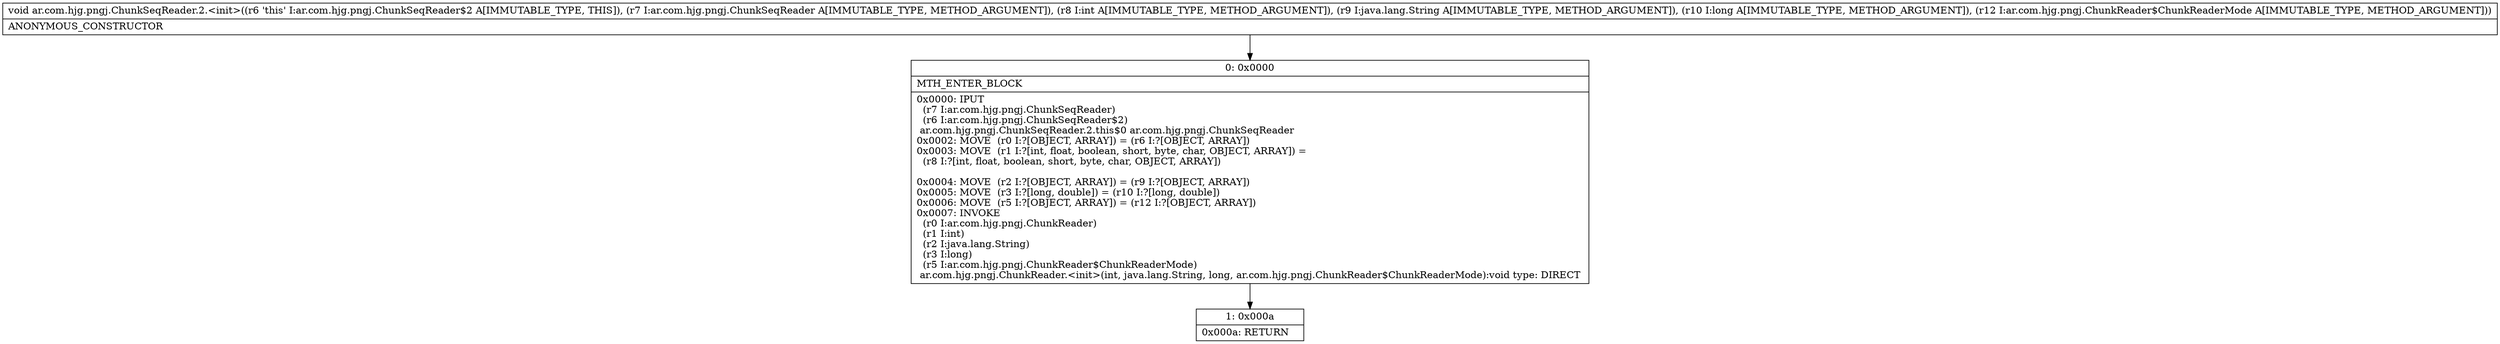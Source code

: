 digraph "CFG forar.com.hjg.pngj.ChunkSeqReader.2.\<init\>(Lar\/com\/hjg\/pngj\/ChunkSeqReader;ILjava\/lang\/String;JLar\/com\/hjg\/pngj\/ChunkReader$ChunkReaderMode;)V" {
Node_0 [shape=record,label="{0\:\ 0x0000|MTH_ENTER_BLOCK\l|0x0000: IPUT  \l  (r7 I:ar.com.hjg.pngj.ChunkSeqReader)\l  (r6 I:ar.com.hjg.pngj.ChunkSeqReader$2)\l ar.com.hjg.pngj.ChunkSeqReader.2.this$0 ar.com.hjg.pngj.ChunkSeqReader \l0x0002: MOVE  (r0 I:?[OBJECT, ARRAY]) = (r6 I:?[OBJECT, ARRAY]) \l0x0003: MOVE  (r1 I:?[int, float, boolean, short, byte, char, OBJECT, ARRAY]) = \l  (r8 I:?[int, float, boolean, short, byte, char, OBJECT, ARRAY])\l \l0x0004: MOVE  (r2 I:?[OBJECT, ARRAY]) = (r9 I:?[OBJECT, ARRAY]) \l0x0005: MOVE  (r3 I:?[long, double]) = (r10 I:?[long, double]) \l0x0006: MOVE  (r5 I:?[OBJECT, ARRAY]) = (r12 I:?[OBJECT, ARRAY]) \l0x0007: INVOKE  \l  (r0 I:ar.com.hjg.pngj.ChunkReader)\l  (r1 I:int)\l  (r2 I:java.lang.String)\l  (r3 I:long)\l  (r5 I:ar.com.hjg.pngj.ChunkReader$ChunkReaderMode)\l ar.com.hjg.pngj.ChunkReader.\<init\>(int, java.lang.String, long, ar.com.hjg.pngj.ChunkReader$ChunkReaderMode):void type: DIRECT \l}"];
Node_1 [shape=record,label="{1\:\ 0x000a|0x000a: RETURN   \l}"];
MethodNode[shape=record,label="{void ar.com.hjg.pngj.ChunkSeqReader.2.\<init\>((r6 'this' I:ar.com.hjg.pngj.ChunkSeqReader$2 A[IMMUTABLE_TYPE, THIS]), (r7 I:ar.com.hjg.pngj.ChunkSeqReader A[IMMUTABLE_TYPE, METHOD_ARGUMENT]), (r8 I:int A[IMMUTABLE_TYPE, METHOD_ARGUMENT]), (r9 I:java.lang.String A[IMMUTABLE_TYPE, METHOD_ARGUMENT]), (r10 I:long A[IMMUTABLE_TYPE, METHOD_ARGUMENT]), (r12 I:ar.com.hjg.pngj.ChunkReader$ChunkReaderMode A[IMMUTABLE_TYPE, METHOD_ARGUMENT]))  | ANONYMOUS_CONSTRUCTOR\l}"];
MethodNode -> Node_0;
Node_0 -> Node_1;
}

